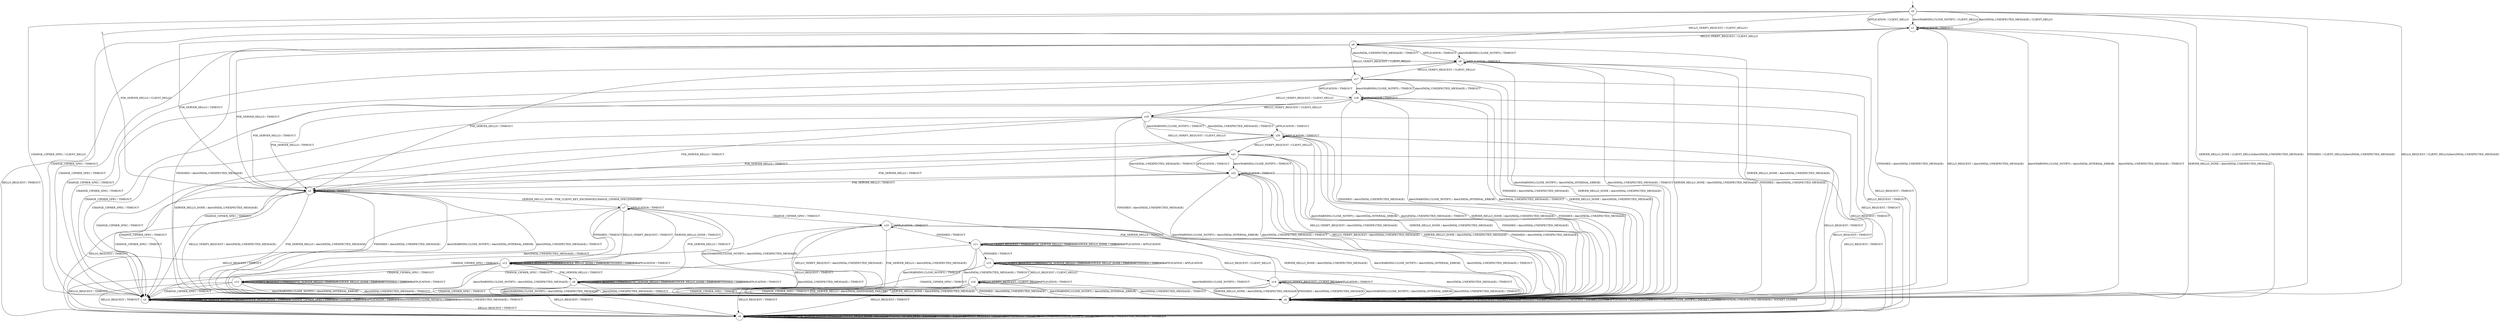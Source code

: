 digraph g {

	s0 [shape="circle" label="s0"];
	s1 [shape="circle" label="s1"];
	s2 [shape="circle" label="s2"];
	s3 [shape="circle" label="s3"];
	s4 [shape="circle" label="s4"];
	s5 [shape="circle" label="s5"];
	s6 [shape="circle" label="s6"];
	s7 [shape="circle" label="s7"];
	s8 [shape="circle" label="s8"];
	s9 [shape="circle" label="s9"];
	s10 [shape="circle" label="s10"];
	s11 [shape="circle" label="s11"];
	s12 [shape="circle" label="s12"];
	s13 [shape="circle" label="s13"];
	s14 [shape="circle" label="s14"];
	s15 [shape="circle" label="s15"];
	s16 [shape="circle" label="s16"];
	s17 [shape="circle" label="s17"];
	s18 [shape="circle" label="s18"];
	s19 [shape="circle" label="s19"];
	s20 [shape="circle" label="s20"];
	s21 [shape="circle" label="s21"];
	s22 [shape="circle" label="s22"];
	s0 -> s6 [label="HELLO_VERIFY_REQUEST / CLIENT_HELLO+"];
	s0 -> s2 [label="PSK_SERVER_HELLO / CLIENT_HELLO"];
	s0 -> s4 [label="SERVER_HELLO_DONE / CLIENT_HELLO|Alert(FATAL,UNEXPECTED_MESSAGE)"];
	s0 -> s3 [label="CHANGE_CIPHER_SPEC / CLIENT_HELLO"];
	s0 -> s4 [label="FINISHED / CLIENT_HELLO|Alert(FATAL,UNEXPECTED_MESSAGE)"];
	s0 -> s4 [label="HELLO_REQUEST / CLIENT_HELLO|Alert(FATAL,UNEXPECTED_MESSAGE)"];
	s0 -> s1 [label="APPLICATION / CLIENT_HELLO"];
	s0 -> s1 [label="Alert(WARNING,CLOSE_NOTIFY) / CLIENT_HELLO"];
	s0 -> s1 [label="Alert(FATAL,UNEXPECTED_MESSAGE) / CLIENT_HELLO"];
	s1 -> s6 [label="HELLO_VERIFY_REQUEST / CLIENT_HELLO"];
	s1 -> s2 [label="PSK_SERVER_HELLO / TIMEOUT"];
	s1 -> s4 [label="SERVER_HELLO_DONE / Alert(FATAL,UNEXPECTED_MESSAGE)"];
	s1 -> s3 [label="CHANGE_CIPHER_SPEC / TIMEOUT"];
	s1 -> s4 [label="FINISHED / Alert(FATAL,UNEXPECTED_MESSAGE)"];
	s1 -> s4 [label="HELLO_REQUEST / Alert(FATAL,UNEXPECTED_MESSAGE)"];
	s1 -> s1 [label="APPLICATION / TIMEOUT"];
	s1 -> s4 [label="Alert(WARNING,CLOSE_NOTIFY) / Alert(FATAL,INTERNAL_ERROR)"];
	s1 -> s4 [label="Alert(FATAL,UNEXPECTED_MESSAGE) / TIMEOUT"];
	s2 -> s4 [label="HELLO_VERIFY_REQUEST / Alert(FATAL,UNEXPECTED_MESSAGE)"];
	s2 -> s4 [label="PSK_SERVER_HELLO / Alert(FATAL,UNEXPECTED_MESSAGE)"];
	s2 -> s7 [label="SERVER_HELLO_DONE / PSK_CLIENT_KEY_EXCHANGE|CHANGE_CIPHER_SPEC|FINISHED"];
	s2 -> s3 [label="CHANGE_CIPHER_SPEC / TIMEOUT"];
	s2 -> s4 [label="FINISHED / Alert(FATAL,UNEXPECTED_MESSAGE)"];
	s2 -> s5 [label="HELLO_REQUEST / TIMEOUT"];
	s2 -> s2 [label="APPLICATION / TIMEOUT"];
	s2 -> s4 [label="Alert(WARNING,CLOSE_NOTIFY) / Alert(FATAL,INTERNAL_ERROR)"];
	s2 -> s4 [label="Alert(FATAL,UNEXPECTED_MESSAGE) / TIMEOUT"];
	s3 -> s3 [label="HELLO_VERIFY_REQUEST / TIMEOUT"];
	s3 -> s3 [label="PSK_SERVER_HELLO / TIMEOUT"];
	s3 -> s3 [label="SERVER_HELLO_DONE / TIMEOUT"];
	s3 -> s3 [label="CHANGE_CIPHER_SPEC / TIMEOUT"];
	s3 -> s3 [label="FINISHED / TIMEOUT"];
	s3 -> s5 [label="HELLO_REQUEST / TIMEOUT"];
	s3 -> s3 [label="APPLICATION / TIMEOUT"];
	s3 -> s3 [label="Alert(WARNING,CLOSE_NOTIFY) / TIMEOUT"];
	s3 -> s3 [label="Alert(FATAL,UNEXPECTED_MESSAGE) / TIMEOUT"];
	s4 -> s4 [label="HELLO_VERIFY_REQUEST / SOCKET_CLOSED"];
	s4 -> s4 [label="PSK_SERVER_HELLO / SOCKET_CLOSED"];
	s4 -> s4 [label="SERVER_HELLO_DONE / SOCKET_CLOSED"];
	s4 -> s4 [label="CHANGE_CIPHER_SPEC / SOCKET_CLOSED"];
	s4 -> s4 [label="FINISHED / SOCKET_CLOSED"];
	s4 -> s4 [label="HELLO_REQUEST / SOCKET_CLOSED"];
	s4 -> s4 [label="APPLICATION / SOCKET_CLOSED"];
	s4 -> s4 [label="Alert(WARNING,CLOSE_NOTIFY) / SOCKET_CLOSED"];
	s4 -> s4 [label="Alert(FATAL,UNEXPECTED_MESSAGE) / SOCKET_CLOSED"];
	s5 -> s5 [label="HELLO_VERIFY_REQUEST / DISABLED"];
	s5 -> s5 [label="PSK_SERVER_HELLO / DISABLED"];
	s5 -> s5 [label="SERVER_HELLO_DONE / DISABLED"];
	s5 -> s5 [label="CHANGE_CIPHER_SPEC / DISABLED"];
	s5 -> s5 [label="FINISHED / DISABLED"];
	s5 -> s5 [label="HELLO_REQUEST / DISABLED"];
	s5 -> s5 [label="APPLICATION / DISABLED"];
	s5 -> s5 [label="Alert(WARNING,CLOSE_NOTIFY) / DISABLED"];
	s5 -> s5 [label="Alert(FATAL,UNEXPECTED_MESSAGE) / DISABLED"];
	s6 -> s17 [label="HELLO_VERIFY_REQUEST / CLIENT_HELLO"];
	s6 -> s2 [label="PSK_SERVER_HELLO / TIMEOUT"];
	s6 -> s4 [label="SERVER_HELLO_DONE / Alert(FATAL,UNEXPECTED_MESSAGE)"];
	s6 -> s3 [label="CHANGE_CIPHER_SPEC / TIMEOUT"];
	s6 -> s4 [label="FINISHED / Alert(FATAL,UNEXPECTED_MESSAGE)"];
	s6 -> s5 [label="HELLO_REQUEST / TIMEOUT"];
	s6 -> s8 [label="APPLICATION / TIMEOUT"];
	s6 -> s8 [label="Alert(WARNING,CLOSE_NOTIFY) / TIMEOUT"];
	s6 -> s8 [label="Alert(FATAL,UNEXPECTED_MESSAGE) / TIMEOUT"];
	s7 -> s12 [label="HELLO_VERIFY_REQUEST / TIMEOUT"];
	s7 -> s9 [label="PSK_SERVER_HELLO / TIMEOUT"];
	s7 -> s12 [label="SERVER_HELLO_DONE / TIMEOUT"];
	s7 -> s10 [label="CHANGE_CIPHER_SPEC / TIMEOUT"];
	s7 -> s12 [label="FINISHED / TIMEOUT"];
	s7 -> s5 [label="HELLO_REQUEST / TIMEOUT"];
	s7 -> s7 [label="APPLICATION / TIMEOUT"];
	s7 -> s4 [label="Alert(WARNING,CLOSE_NOTIFY) / Alert(FATAL,UNEXPECTED_MESSAGE)"];
	s7 -> s4 [label="Alert(FATAL,UNEXPECTED_MESSAGE) / TIMEOUT"];
	s8 -> s17 [label="HELLO_VERIFY_REQUEST / CLIENT_HELLO"];
	s8 -> s2 [label="PSK_SERVER_HELLO / TIMEOUT"];
	s8 -> s4 [label="SERVER_HELLO_DONE / Alert(FATAL,UNEXPECTED_MESSAGE)"];
	s8 -> s3 [label="CHANGE_CIPHER_SPEC / TIMEOUT"];
	s8 -> s4 [label="FINISHED / Alert(FATAL,UNEXPECTED_MESSAGE)"];
	s8 -> s5 [label="HELLO_REQUEST / TIMEOUT"];
	s8 -> s8 [label="APPLICATION / TIMEOUT"];
	s8 -> s4 [label="Alert(WARNING,CLOSE_NOTIFY) / Alert(FATAL,INTERNAL_ERROR)"];
	s8 -> s4 [label="Alert(FATAL,UNEXPECTED_MESSAGE) / TIMEOUT"];
	s9 -> s9 [label="HELLO_VERIFY_REQUEST / TIMEOUT"];
	s9 -> s9 [label="PSK_SERVER_HELLO / TIMEOUT"];
	s9 -> s9 [label="SERVER_HELLO_DONE / TIMEOUT"];
	s9 -> s3 [label="CHANGE_CIPHER_SPEC / TIMEOUT"];
	s9 -> s9 [label="FINISHED / TIMEOUT"];
	s9 -> s5 [label="HELLO_REQUEST / TIMEOUT"];
	s9 -> s9 [label="APPLICATION / TIMEOUT"];
	s9 -> s4 [label="Alert(WARNING,CLOSE_NOTIFY) / Alert(FATAL,UNEXPECTED_MESSAGE)"];
	s9 -> s4 [label="Alert(FATAL,UNEXPECTED_MESSAGE) / TIMEOUT"];
	s10 -> s4 [label="HELLO_VERIFY_REQUEST / Alert(FATAL,UNEXPECTED_MESSAGE)"];
	s10 -> s4 [label="PSK_SERVER_HELLO / Alert(FATAL,UNEXPECTED_MESSAGE)"];
	s10 -> s4 [label="SERVER_HELLO_DONE / Alert(FATAL,UNEXPECTED_MESSAGE)"];
	s10 -> s3 [label="CHANGE_CIPHER_SPEC / TIMEOUT"];
	s10 -> s11 [label="FINISHED / TIMEOUT"];
	s10 -> s5 [label="HELLO_REQUEST / TIMEOUT"];
	s10 -> s10 [label="APPLICATION / TIMEOUT"];
	s10 -> s4 [label="Alert(WARNING,CLOSE_NOTIFY) / Alert(FATAL,INTERNAL_ERROR)"];
	s10 -> s4 [label="Alert(FATAL,UNEXPECTED_MESSAGE) / TIMEOUT"];
	s11 -> s11 [label="HELLO_VERIFY_REQUEST / TIMEOUT"];
	s11 -> s11 [label="PSK_SERVER_HELLO / TIMEOUT"];
	s11 -> s11 [label="SERVER_HELLO_DONE / TIMEOUT"];
	s11 -> s3 [label="CHANGE_CIPHER_SPEC / TIMEOUT"];
	s11 -> s15 [label="FINISHED / TIMEOUT"];
	s11 -> s14 [label="HELLO_REQUEST / CLIENT_HELLO"];
	s11 -> s11 [label="APPLICATION / APPLICATION"];
	s11 -> s4 [label="Alert(WARNING,CLOSE_NOTIFY) / TIMEOUT"];
	s11 -> s4 [label="Alert(FATAL,UNEXPECTED_MESSAGE) / TIMEOUT"];
	s12 -> s12 [label="HELLO_VERIFY_REQUEST / TIMEOUT"];
	s12 -> s9 [label="PSK_SERVER_HELLO / TIMEOUT"];
	s12 -> s12 [label="SERVER_HELLO_DONE / TIMEOUT"];
	s12 -> s13 [label="CHANGE_CIPHER_SPEC / TIMEOUT"];
	s12 -> s12 [label="FINISHED / TIMEOUT"];
	s12 -> s5 [label="HELLO_REQUEST / TIMEOUT"];
	s12 -> s12 [label="APPLICATION / TIMEOUT"];
	s12 -> s4 [label="Alert(WARNING,CLOSE_NOTIFY) / Alert(FATAL,UNEXPECTED_MESSAGE)"];
	s12 -> s4 [label="Alert(FATAL,UNEXPECTED_MESSAGE) / TIMEOUT"];
	s13 -> s13 [label="HELLO_VERIFY_REQUEST / TIMEOUT"];
	s13 -> s13 [label="PSK_SERVER_HELLO / TIMEOUT"];
	s13 -> s13 [label="SERVER_HELLO_DONE / TIMEOUT"];
	s13 -> s3 [label="CHANGE_CIPHER_SPEC / TIMEOUT"];
	s13 -> s13 [label="FINISHED / TIMEOUT"];
	s13 -> s5 [label="HELLO_REQUEST / TIMEOUT"];
	s13 -> s13 [label="APPLICATION / TIMEOUT"];
	s13 -> s4 [label="Alert(WARNING,CLOSE_NOTIFY) / Alert(FATAL,INTERNAL_ERROR)"];
	s13 -> s4 [label="Alert(FATAL,UNEXPECTED_MESSAGE) / TIMEOUT"];
	s14 -> s14 [label="HELLO_VERIFY_REQUEST / CLIENT_HELLO"];
	s14 -> s2 [label="PSK_SERVER_HELLO / TIMEOUT"];
	s14 -> s4 [label="SERVER_HELLO_DONE / Alert(FATAL,UNEXPECTED_MESSAGE)"];
	s14 -> s3 [label="CHANGE_CIPHER_SPEC / TIMEOUT"];
	s14 -> s4 [label="FINISHED / Alert(FATAL,UNEXPECTED_MESSAGE)"];
	s14 -> s5 [label="HELLO_REQUEST / TIMEOUT"];
	s14 -> s14 [label="APPLICATION / TIMEOUT"];
	s14 -> s4 [label="Alert(WARNING,CLOSE_NOTIFY) / Alert(FATAL,INTERNAL_ERROR)"];
	s14 -> s4 [label="Alert(FATAL,UNEXPECTED_MESSAGE) / TIMEOUT"];
	s15 -> s15 [label="HELLO_VERIFY_REQUEST / TIMEOUT"];
	s15 -> s15 [label="PSK_SERVER_HELLO / TIMEOUT"];
	s15 -> s15 [label="SERVER_HELLO_DONE / TIMEOUT"];
	s15 -> s3 [label="CHANGE_CIPHER_SPEC / TIMEOUT"];
	s15 -> s15 [label="FINISHED / TIMEOUT"];
	s15 -> s16 [label="HELLO_REQUEST / CLIENT_HELLO"];
	s15 -> s15 [label="APPLICATION / APPLICATION"];
	s15 -> s4 [label="Alert(WARNING,CLOSE_NOTIFY) / TIMEOUT"];
	s15 -> s4 [label="Alert(FATAL,UNEXPECTED_MESSAGE) / TIMEOUT"];
	s16 -> s16 [label="HELLO_VERIFY_REQUEST / CLIENT_HELLO"];
	s16 -> s4 [label="PSK_SERVER_HELLO / Alert(FATAL,HANDSHAKE_FAILURE)"];
	s16 -> s4 [label="SERVER_HELLO_DONE / Alert(FATAL,UNEXPECTED_MESSAGE)"];
	s16 -> s3 [label="CHANGE_CIPHER_SPEC / TIMEOUT"];
	s16 -> s4 [label="FINISHED / Alert(FATAL,UNEXPECTED_MESSAGE)"];
	s16 -> s5 [label="HELLO_REQUEST / TIMEOUT"];
	s16 -> s16 [label="APPLICATION / TIMEOUT"];
	s16 -> s4 [label="Alert(WARNING,CLOSE_NOTIFY) / Alert(FATAL,INTERNAL_ERROR)"];
	s16 -> s4 [label="Alert(FATAL,UNEXPECTED_MESSAGE) / TIMEOUT"];
	s17 -> s19 [label="HELLO_VERIFY_REQUEST / CLIENT_HELLO"];
	s17 -> s2 [label="PSK_SERVER_HELLO / TIMEOUT"];
	s17 -> s4 [label="SERVER_HELLO_DONE / Alert(FATAL,UNEXPECTED_MESSAGE)"];
	s17 -> s3 [label="CHANGE_CIPHER_SPEC / TIMEOUT"];
	s17 -> s4 [label="FINISHED / Alert(FATAL,UNEXPECTED_MESSAGE)"];
	s17 -> s5 [label="HELLO_REQUEST / TIMEOUT"];
	s17 -> s18 [label="APPLICATION / TIMEOUT"];
	s17 -> s18 [label="Alert(WARNING,CLOSE_NOTIFY) / TIMEOUT"];
	s17 -> s18 [label="Alert(FATAL,UNEXPECTED_MESSAGE) / TIMEOUT"];
	s18 -> s19 [label="HELLO_VERIFY_REQUEST / CLIENT_HELLO"];
	s18 -> s2 [label="PSK_SERVER_HELLO / TIMEOUT"];
	s18 -> s4 [label="SERVER_HELLO_DONE / Alert(FATAL,UNEXPECTED_MESSAGE)"];
	s18 -> s3 [label="CHANGE_CIPHER_SPEC / TIMEOUT"];
	s18 -> s4 [label="FINISHED / Alert(FATAL,UNEXPECTED_MESSAGE)"];
	s18 -> s5 [label="HELLO_REQUEST / TIMEOUT"];
	s18 -> s18 [label="APPLICATION / TIMEOUT"];
	s18 -> s4 [label="Alert(WARNING,CLOSE_NOTIFY) / Alert(FATAL,INTERNAL_ERROR)"];
	s18 -> s4 [label="Alert(FATAL,UNEXPECTED_MESSAGE) / TIMEOUT"];
	s19 -> s21 [label="HELLO_VERIFY_REQUEST / CLIENT_HELLO"];
	s19 -> s2 [label="PSK_SERVER_HELLO / TIMEOUT"];
	s19 -> s4 [label="SERVER_HELLO_DONE / Alert(FATAL,UNEXPECTED_MESSAGE)"];
	s19 -> s3 [label="CHANGE_CIPHER_SPEC / TIMEOUT"];
	s19 -> s4 [label="FINISHED / Alert(FATAL,UNEXPECTED_MESSAGE)"];
	s19 -> s5 [label="HELLO_REQUEST / TIMEOUT"];
	s19 -> s20 [label="APPLICATION / TIMEOUT"];
	s19 -> s20 [label="Alert(WARNING,CLOSE_NOTIFY) / TIMEOUT"];
	s19 -> s20 [label="Alert(FATAL,UNEXPECTED_MESSAGE) / TIMEOUT"];
	s20 -> s21 [label="HELLO_VERIFY_REQUEST / CLIENT_HELLO"];
	s20 -> s2 [label="PSK_SERVER_HELLO / TIMEOUT"];
	s20 -> s4 [label="SERVER_HELLO_DONE / Alert(FATAL,UNEXPECTED_MESSAGE)"];
	s20 -> s3 [label="CHANGE_CIPHER_SPEC / TIMEOUT"];
	s20 -> s4 [label="FINISHED / Alert(FATAL,UNEXPECTED_MESSAGE)"];
	s20 -> s5 [label="HELLO_REQUEST / TIMEOUT"];
	s20 -> s20 [label="APPLICATION / TIMEOUT"];
	s20 -> s4 [label="Alert(WARNING,CLOSE_NOTIFY) / Alert(FATAL,INTERNAL_ERROR)"];
	s20 -> s4 [label="Alert(FATAL,UNEXPECTED_MESSAGE) / TIMEOUT"];
	s21 -> s4 [label="HELLO_VERIFY_REQUEST / Alert(FATAL,UNEXPECTED_MESSAGE)"];
	s21 -> s2 [label="PSK_SERVER_HELLO / TIMEOUT"];
	s21 -> s4 [label="SERVER_HELLO_DONE / Alert(FATAL,UNEXPECTED_MESSAGE)"];
	s21 -> s3 [label="CHANGE_CIPHER_SPEC / TIMEOUT"];
	s21 -> s4 [label="FINISHED / Alert(FATAL,UNEXPECTED_MESSAGE)"];
	s21 -> s5 [label="HELLO_REQUEST / TIMEOUT"];
	s21 -> s22 [label="APPLICATION / TIMEOUT"];
	s21 -> s22 [label="Alert(WARNING,CLOSE_NOTIFY) / TIMEOUT"];
	s21 -> s22 [label="Alert(FATAL,UNEXPECTED_MESSAGE) / TIMEOUT"];
	s22 -> s4 [label="HELLO_VERIFY_REQUEST / Alert(FATAL,UNEXPECTED_MESSAGE)"];
	s22 -> s2 [label="PSK_SERVER_HELLO / TIMEOUT"];
	s22 -> s4 [label="SERVER_HELLO_DONE / Alert(FATAL,UNEXPECTED_MESSAGE)"];
	s22 -> s3 [label="CHANGE_CIPHER_SPEC / TIMEOUT"];
	s22 -> s4 [label="FINISHED / Alert(FATAL,UNEXPECTED_MESSAGE)"];
	s22 -> s5 [label="HELLO_REQUEST / TIMEOUT"];
	s22 -> s22 [label="APPLICATION / TIMEOUT"];
	s22 -> s4 [label="Alert(WARNING,CLOSE_NOTIFY) / Alert(FATAL,INTERNAL_ERROR)"];
	s22 -> s4 [label="Alert(FATAL,UNEXPECTED_MESSAGE) / TIMEOUT"];

__start0 [label="" shape="none" width="0" height="0"];
__start0 -> s0;

}

